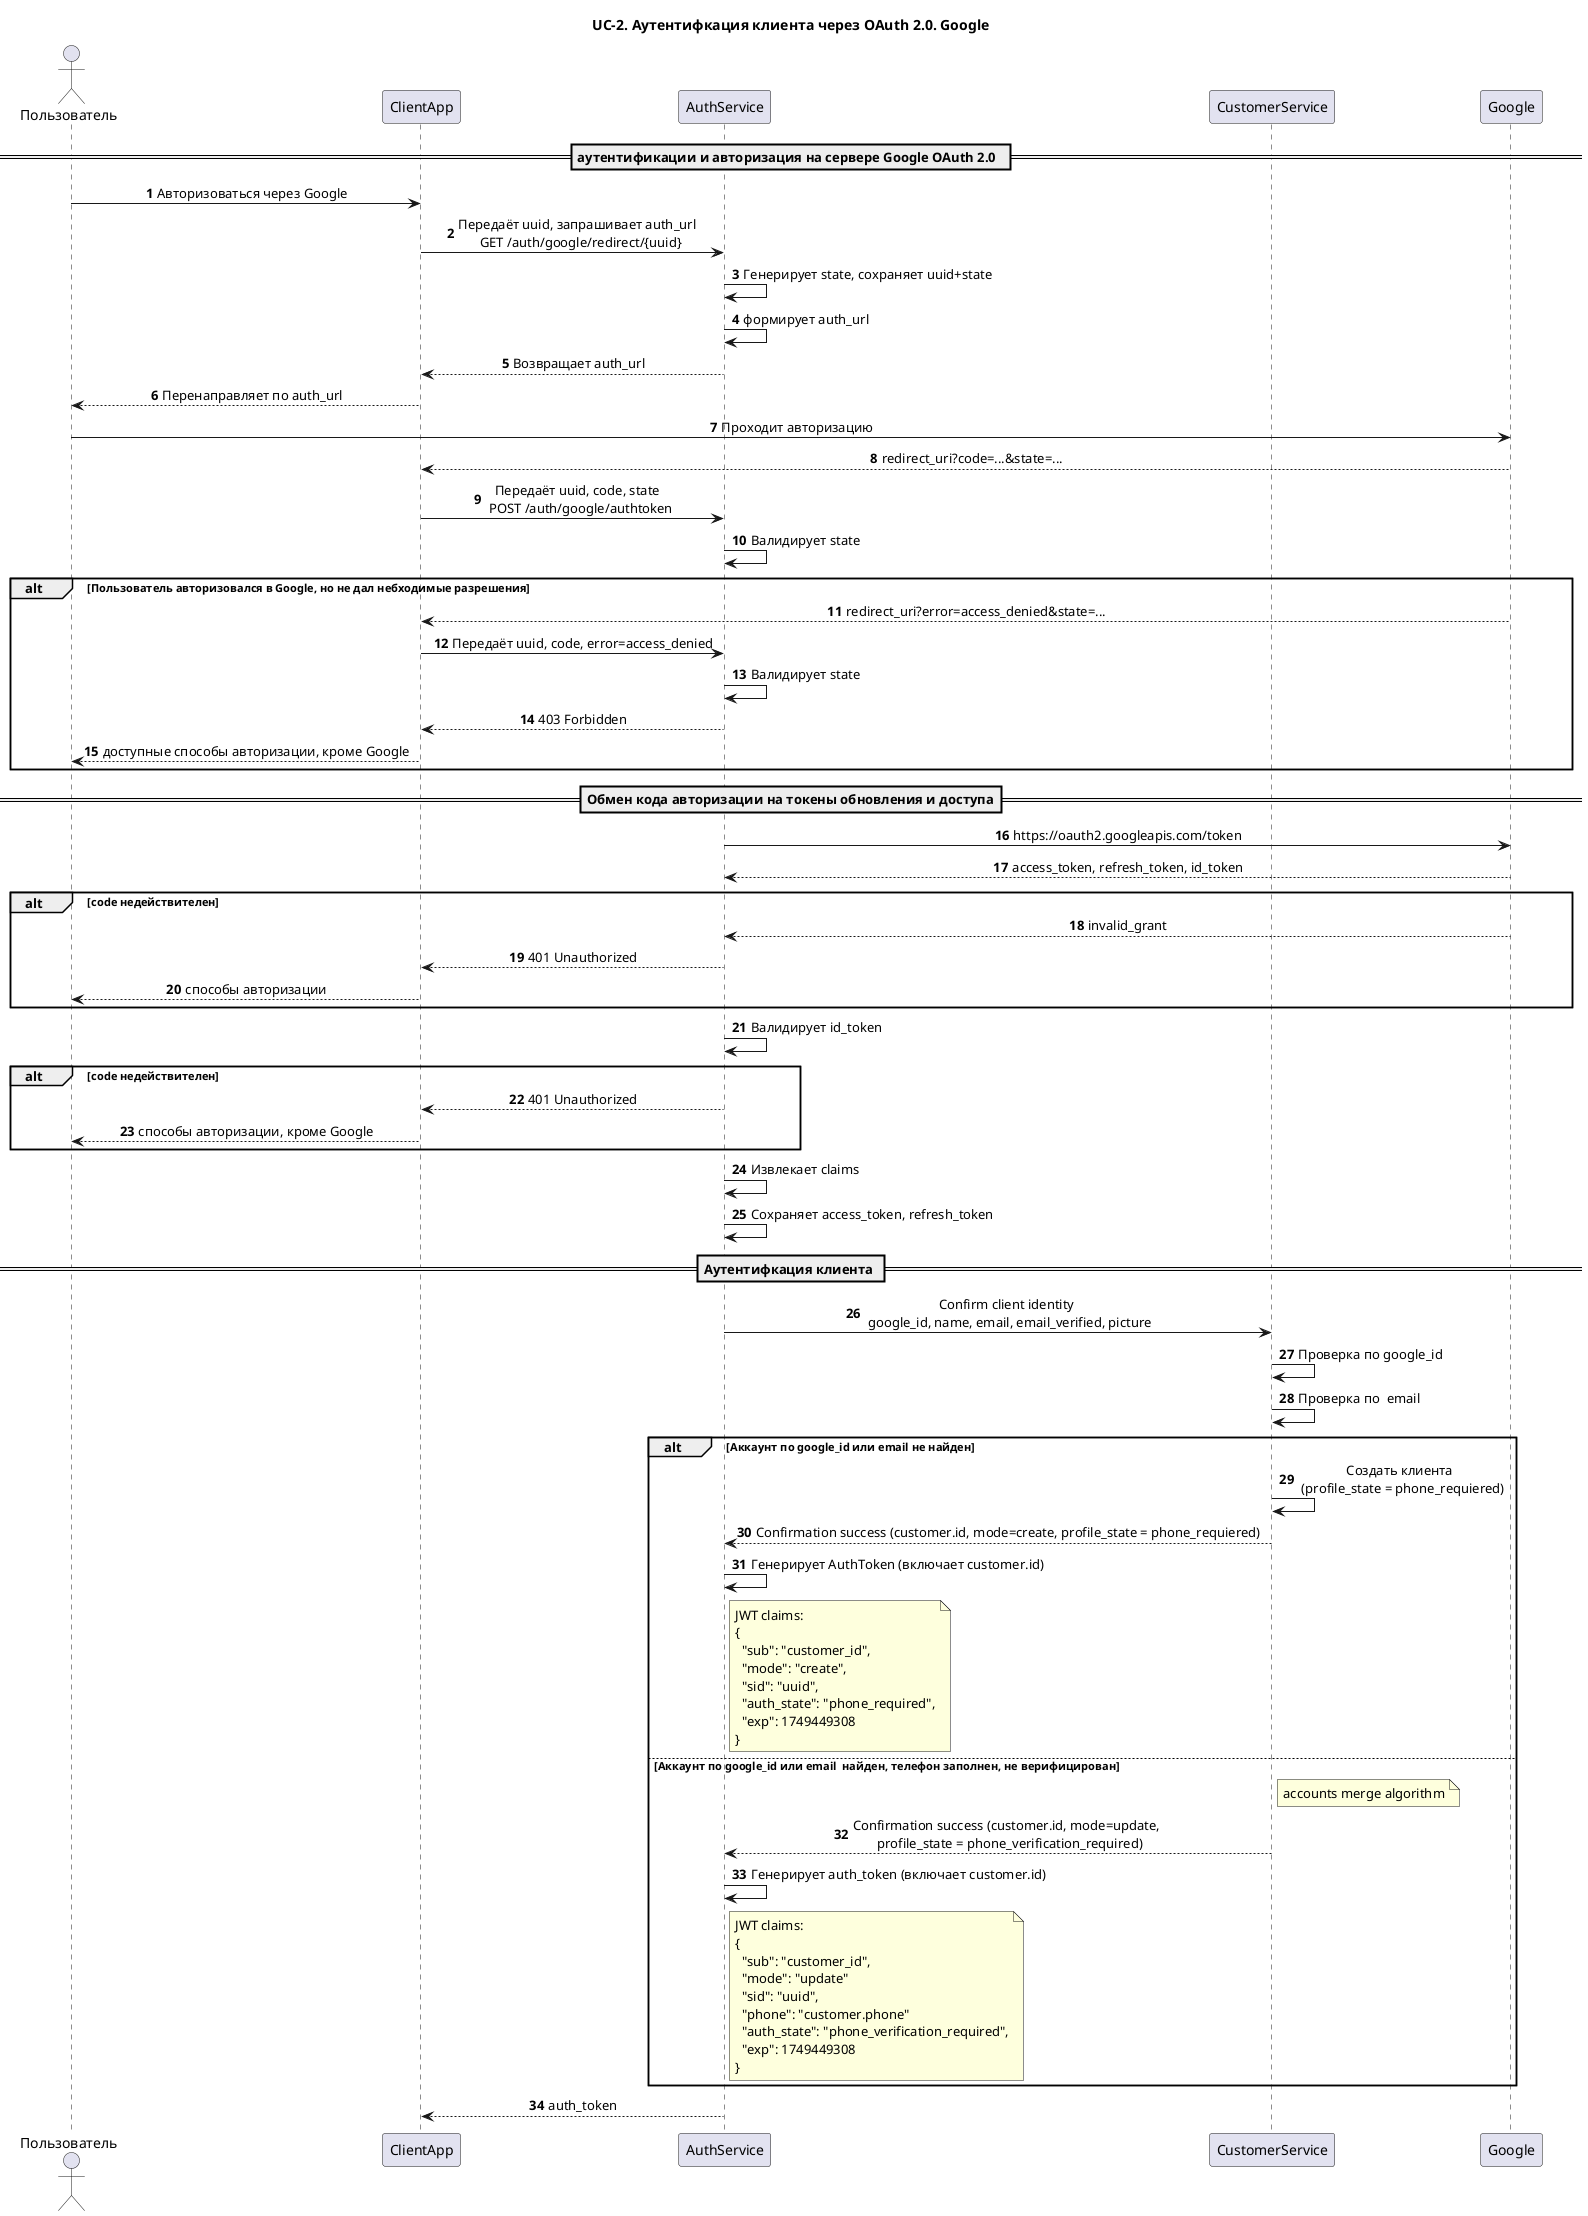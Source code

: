 @startuml
skinparam sequenceMessageAlign center
skinparam ParticipantPadding 20

actor Пользователь
participant "ClientApp" as ПК
participant AuthService
participant  "CustomerService" as ClientService
participant Google

autonumber

title UC-2. Аутентифкация клиента через OAuth 2.0. Google

== аутентификации и авторизация на сервере Google OAuth 2.0  ==

Пользователь -> ПК : Авторизоваться через Google
ПК -> AuthService : Передаёт uuid, запрашивает auth_url \n GET /auth/google/redirect/{uuid}
AuthService -> AuthService : Генерирует state, сохраняет uuid+state
AuthService -> AuthService : формирует auth_url

AuthService --> ПК : Возвращает auth_url

ПК --> Пользователь : Перенаправляет по auth_url
Пользователь -> Google : Проходит авторизацию

Google --> ПК : redirect_uri?code=...&state=...
ПК -> AuthService : Передаёт uuid, code, state \n POST /auth/google/authtoken
AuthService -> AuthService : Валидирует state

alt Пользователь авторизовался в Google, но не дал небходимые разрешения
Google --> ПК : redirect_uri?error=access_denied&state=...
ПК -> AuthService : Передаёт uuid, code, error=access_denied
AuthService -> AuthService : Валидирует state
AuthService --> ПК : 403 Forbidden
ПК --> Пользователь : доступные способы авторизации, кроме Google
end

==Обмен кода авторизации на токены обновления и доступа== 

AuthService -> Google :  https://oauth2.googleapis.com/token
Google --> AuthService : access_token, refresh_token, id_token

alt code недействителен
Google --> AuthService : invalid_grant
AuthService --> ПК : 401 Unauthorized 
ПК --> Пользователь : способы авторизации
end

AuthService -> AuthService : Валидирует id_token

alt code недействителен
AuthService --> ПК : 401 Unauthorized
ПК --> Пользователь : способы авторизации, кроме Google
end

AuthService -> AuthService : Извлекает claims
AuthService -> AuthService : Сохраняет access_token, refresh_token

== Аутентифкация клиента ==

AuthService -> ClientService : Confirm client identity \n google_id, name, email, email_verified, picture

ClientService -> ClientService : Проверка по google_id 
ClientService -> ClientService : Проверка по  email

alt Аккаунт по google_id или email не найден
ClientService -> ClientService : Создать клиента \n (profile_state = phone_requiered)
ClientService --> AuthService : Confirmation success (customer.id, mode=create, profile_state = phone_requiered)
AuthService -> AuthService : Генерирует AuthToken (включает customer.id)
note right of AuthService
JWT claims:
{
  "sub": "customer_id",
  "mode": "create",
  "sid": "uuid", 
  "auth_state": "phone_required",
  "exp": 1749449308
}
end note
else Аккаунт по google_id или email  найден, телефон заполнен, не верифицирован
note right of ClientService
accounts merge algorithm
end note
ClientService --> AuthService : Confirmation success (customer.id, mode=update, \n profile_state = phone_verification_required)

AuthService -> AuthService : Генерирует auth_token (включает customer.id)
note right of AuthService
JWT claims:
{
  "sub": "customer_id",
  "mode": "update"
  "sid": "uuid", 
  "phone": "customer.phone"
  "auth_state": "phone_verification_required",
  "exp": 1749449308
}
end note
end
AuthService --> ПК : auth_token
